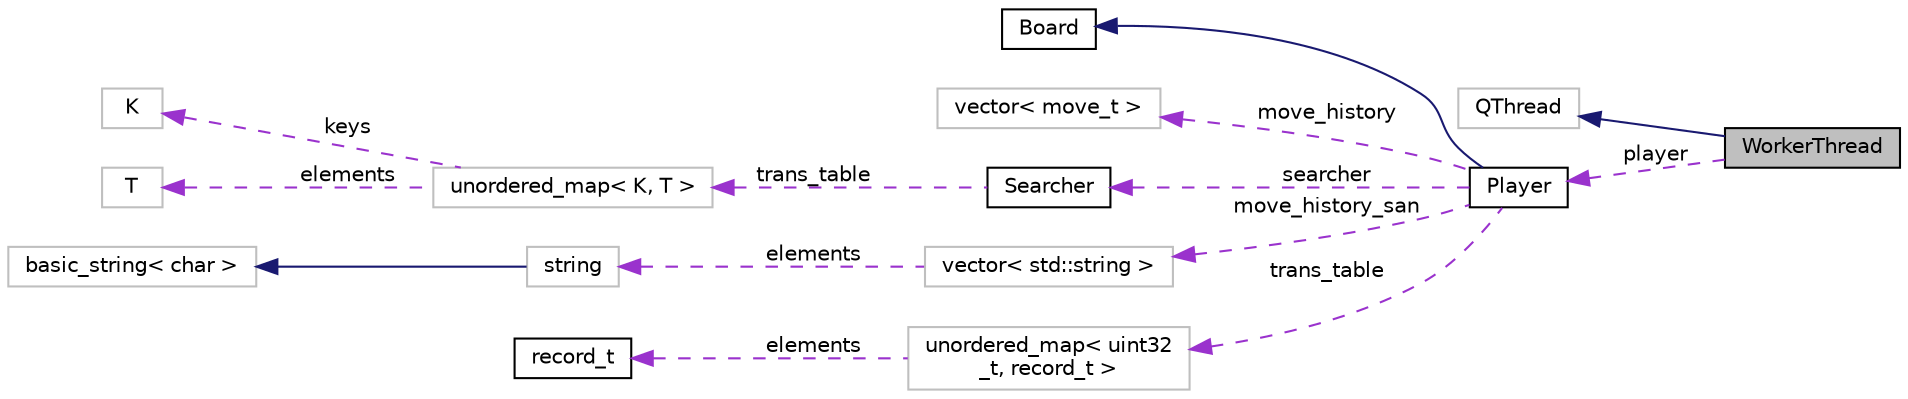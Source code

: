 digraph "WorkerThread"
{
 // INTERACTIVE_SVG=YES
 // LATEX_PDF_SIZE
  edge [fontname="Helvetica",fontsize="10",labelfontname="Helvetica",labelfontsize="10"];
  node [fontname="Helvetica",fontsize="10",shape=record];
  rankdir="LR";
  Node1 [label="WorkerThread",height=0.2,width=0.4,color="black", fillcolor="grey75", style="filled", fontcolor="black",tooltip="Worker thread for computer search."];
  Node2 -> Node1 [dir="back",color="midnightblue",fontsize="10",style="solid",fontname="Helvetica"];
  Node2 [label="QThread",height=0.2,width=0.4,color="grey75", fillcolor="white", style="filled",tooltip=" "];
  Node3 -> Node1 [dir="back",color="darkorchid3",fontsize="10",style="dashed",label=" player" ,fontname="Helvetica"];
  Node3 [label="Player",height=0.2,width=0.4,color="black", fillcolor="white", style="filled",URL="$classchessCore_1_1Player.html",tooltip="Represents the computer player in a game of chess."];
  Node4 -> Node3 [dir="back",color="midnightblue",fontsize="10",style="solid",fontname="Helvetica"];
  Node4 [label="Board",height=0.2,width=0.4,color="black", fillcolor="white", style="filled",URL="$classchessCore_1_1Board.html",tooltip="Represents the state of the chessboard."];
  Node5 -> Node3 [dir="back",color="darkorchid3",fontsize="10",style="dashed",label=" move_history" ,fontname="Helvetica"];
  Node5 [label="vector\< move_t \>",height=0.2,width=0.4,color="grey75", fillcolor="white", style="filled",tooltip=" "];
  Node6 -> Node3 [dir="back",color="darkorchid3",fontsize="10",style="dashed",label=" searcher" ,fontname="Helvetica"];
  Node6 [label="Searcher",height=0.2,width=0.4,color="black", fillcolor="white", style="filled",URL="$classchessCore_1_1Searcher.html",tooltip="A class to do all of the searching for the chess engine."];
  Node7 -> Node6 [dir="back",color="darkorchid3",fontsize="10",style="dashed",label=" trans_table" ,fontname="Helvetica"];
  Node7 [label="unordered_map\< K, T \>",height=0.2,width=0.4,color="grey75", fillcolor="white", style="filled",tooltip="STL class."];
  Node8 -> Node7 [dir="back",color="darkorchid3",fontsize="10",style="dashed",label=" keys" ,fontname="Helvetica"];
  Node8 [label="K",height=0.2,width=0.4,color="grey75", fillcolor="white", style="filled",tooltip=" "];
  Node9 -> Node7 [dir="back",color="darkorchid3",fontsize="10",style="dashed",label=" elements" ,fontname="Helvetica"];
  Node9 [label="T",height=0.2,width=0.4,color="grey75", fillcolor="white", style="filled",tooltip=" "];
  Node10 -> Node3 [dir="back",color="darkorchid3",fontsize="10",style="dashed",label=" move_history_san" ,fontname="Helvetica"];
  Node10 [label="vector\< std::string \>",height=0.2,width=0.4,color="grey75", fillcolor="white", style="filled",tooltip=" "];
  Node11 -> Node10 [dir="back",color="darkorchid3",fontsize="10",style="dashed",label=" elements" ,fontname="Helvetica"];
  Node11 [label="string",height=0.2,width=0.4,color="grey75", fillcolor="white", style="filled",tooltip="STL class."];
  Node12 -> Node11 [dir="back",color="midnightblue",fontsize="10",style="solid",fontname="Helvetica"];
  Node12 [label="basic_string\< char \>",height=0.2,width=0.4,color="grey75", fillcolor="white", style="filled",tooltip="STL class."];
  Node13 -> Node3 [dir="back",color="darkorchid3",fontsize="10",style="dashed",label=" trans_table" ,fontname="Helvetica"];
  Node13 [label="unordered_map\< uint32\l_t, record_t \>",height=0.2,width=0.4,color="grey75", fillcolor="white", style="filled",tooltip=" "];
  Node14 -> Node13 [dir="back",color="darkorchid3",fontsize="10",style="dashed",label=" elements" ,fontname="Helvetica"];
  Node14 [label="record_t",height=0.2,width=0.4,color="black", fillcolor="white", style="filled",URL="$structchessCore_1_1record__t.html",tooltip="A struct for recording search details, used in the transposition table."];
}
